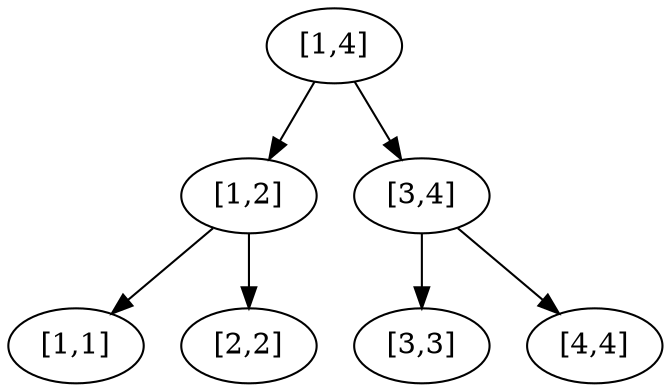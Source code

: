 digraph {
	a [label="[1,4]"]
	b [label="[1,2]"]
	c [label="[3,4]"]
	d [label="[1,1]"]
	e [label="[2,2]"]
	f [label="[3,3]"]
	g [label="[4,4]"]
	a -> b;
	a -> c;
	b -> d;
	b -> e;
	c -> f;
	c -> g;
}
